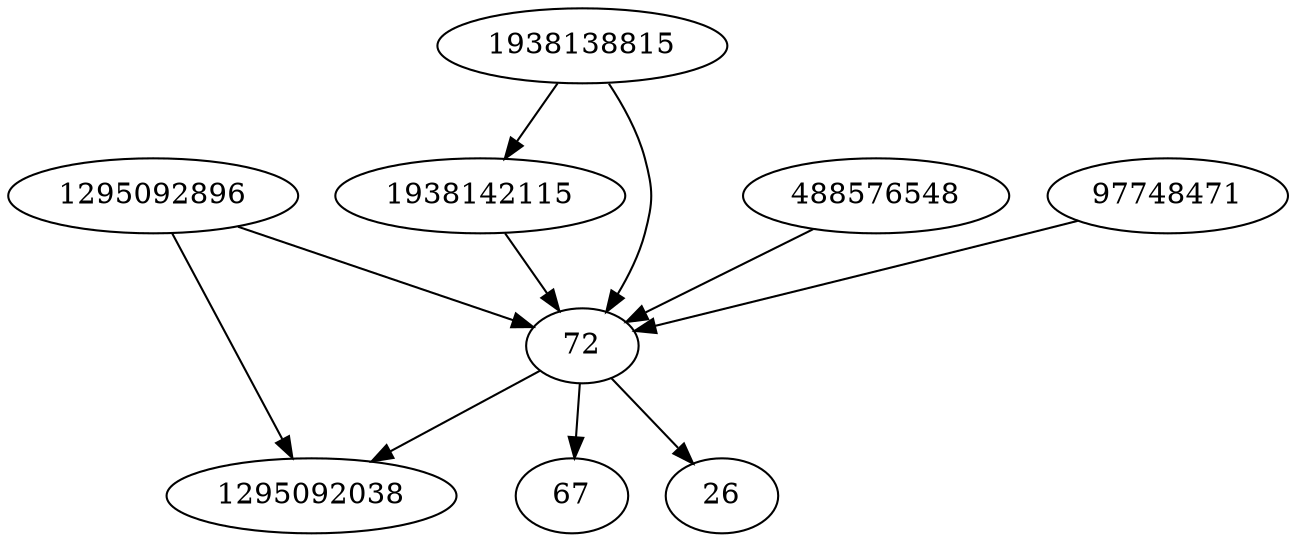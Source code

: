 strict digraph  {
1295092896;
67;
1938142115;
488576548;
1295092038;
72;
97748471;
26;
1938138815;
1295092896 -> 1295092038;
1295092896 -> 72;
1938142115 -> 72;
488576548 -> 72;
72 -> 67;
72 -> 26;
72 -> 1295092038;
97748471 -> 72;
1938138815 -> 1938142115;
1938138815 -> 72;
}
